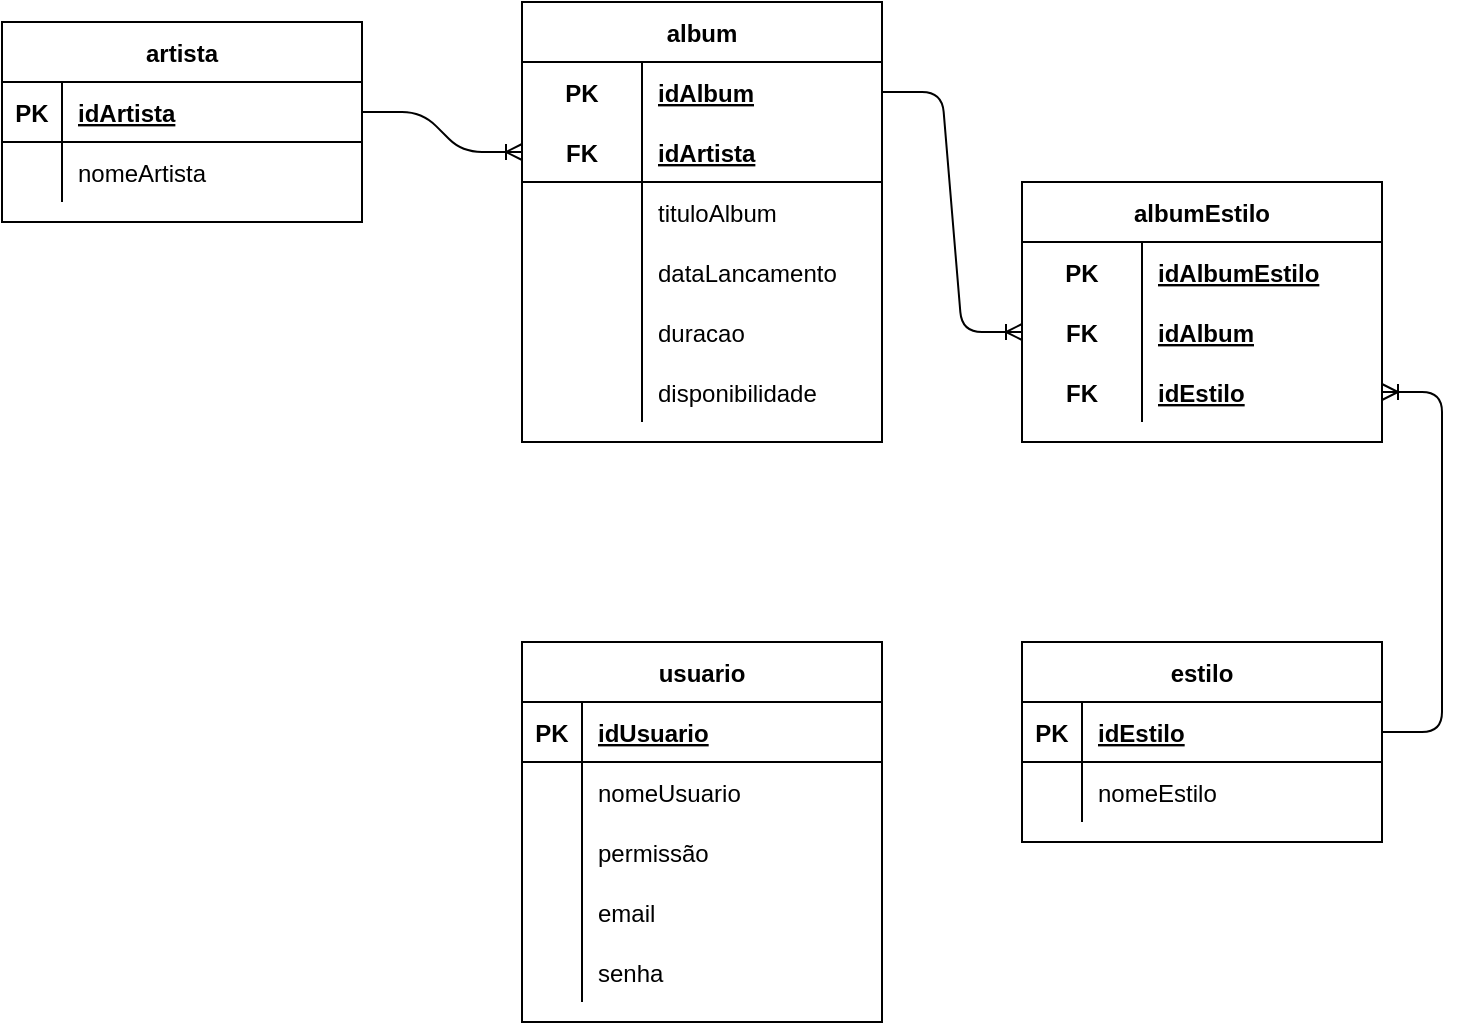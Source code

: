 <mxfile version="14.9.5" type="device" pages="2"><diagram id="NKzzaf7GVoTV95RR2EIk" name="1.4-exercicio-optus-logica"><mxGraphModel dx="1038" dy="579" grid="1" gridSize="10" guides="1" tooltips="1" connect="1" arrows="1" fold="1" page="1" pageScale="1" pageWidth="827" pageHeight="1169" math="0" shadow="0"><root><mxCell id="0"/><mxCell id="1" parent="0"/><mxCell id="d0J6KiZPRvYKjX7DFuV4-1" value="artista" style="shape=table;startSize=30;container=1;collapsible=1;childLayout=tableLayout;fixedRows=1;rowLines=0;fontStyle=1;align=center;resizeLast=1;" vertex="1" parent="1"><mxGeometry x="50" y="40" width="180" height="100" as="geometry"/></mxCell><mxCell id="d0J6KiZPRvYKjX7DFuV4-2" value="" style="shape=partialRectangle;collapsible=0;dropTarget=0;pointerEvents=0;fillColor=none;top=0;left=0;bottom=1;right=0;points=[[0,0.5],[1,0.5]];portConstraint=eastwest;" vertex="1" parent="d0J6KiZPRvYKjX7DFuV4-1"><mxGeometry y="30" width="180" height="30" as="geometry"/></mxCell><mxCell id="d0J6KiZPRvYKjX7DFuV4-3" value="PK" style="shape=partialRectangle;connectable=0;fillColor=none;top=0;left=0;bottom=0;right=0;fontStyle=1;overflow=hidden;" vertex="1" parent="d0J6KiZPRvYKjX7DFuV4-2"><mxGeometry width="30" height="30" as="geometry"/></mxCell><mxCell id="d0J6KiZPRvYKjX7DFuV4-4" value="idArtista" style="shape=partialRectangle;connectable=0;fillColor=none;top=0;left=0;bottom=0;right=0;align=left;spacingLeft=6;fontStyle=5;overflow=hidden;" vertex="1" parent="d0J6KiZPRvYKjX7DFuV4-2"><mxGeometry x="30" width="150" height="30" as="geometry"/></mxCell><mxCell id="d0J6KiZPRvYKjX7DFuV4-5" value="" style="shape=partialRectangle;collapsible=0;dropTarget=0;pointerEvents=0;fillColor=none;top=0;left=0;bottom=0;right=0;points=[[0,0.5],[1,0.5]];portConstraint=eastwest;" vertex="1" parent="d0J6KiZPRvYKjX7DFuV4-1"><mxGeometry y="60" width="180" height="30" as="geometry"/></mxCell><mxCell id="d0J6KiZPRvYKjX7DFuV4-6" value="" style="shape=partialRectangle;connectable=0;fillColor=none;top=0;left=0;bottom=0;right=0;editable=1;overflow=hidden;" vertex="1" parent="d0J6KiZPRvYKjX7DFuV4-5"><mxGeometry width="30" height="30" as="geometry"/></mxCell><mxCell id="d0J6KiZPRvYKjX7DFuV4-7" value="nomeArtista" style="shape=partialRectangle;connectable=0;fillColor=none;top=0;left=0;bottom=0;right=0;align=left;spacingLeft=6;overflow=hidden;" vertex="1" parent="d0J6KiZPRvYKjX7DFuV4-5"><mxGeometry x="30" width="150" height="30" as="geometry"/></mxCell><mxCell id="d0J6KiZPRvYKjX7DFuV4-14" value="album" style="shape=table;startSize=30;container=1;collapsible=1;childLayout=tableLayout;fixedRows=1;rowLines=0;fontStyle=1;align=center;resizeLast=1;" vertex="1" parent="1"><mxGeometry x="310" y="30" width="180" height="220" as="geometry"/></mxCell><mxCell id="d0J6KiZPRvYKjX7DFuV4-15" value="" style="shape=partialRectangle;collapsible=0;dropTarget=0;pointerEvents=0;fillColor=none;top=0;left=0;bottom=0;right=0;points=[[0,0.5],[1,0.5]];portConstraint=eastwest;" vertex="1" parent="d0J6KiZPRvYKjX7DFuV4-14"><mxGeometry y="30" width="180" height="30" as="geometry"/></mxCell><mxCell id="d0J6KiZPRvYKjX7DFuV4-16" value="PK" style="shape=partialRectangle;connectable=0;fillColor=none;top=0;left=0;bottom=0;right=0;fontStyle=1;overflow=hidden;" vertex="1" parent="d0J6KiZPRvYKjX7DFuV4-15"><mxGeometry width="60" height="30" as="geometry"/></mxCell><mxCell id="d0J6KiZPRvYKjX7DFuV4-17" value="idAlbum" style="shape=partialRectangle;connectable=0;fillColor=none;top=0;left=0;bottom=0;right=0;align=left;spacingLeft=6;fontStyle=5;overflow=hidden;" vertex="1" parent="d0J6KiZPRvYKjX7DFuV4-15"><mxGeometry x="60" width="120" height="30" as="geometry"/></mxCell><mxCell id="d0J6KiZPRvYKjX7DFuV4-18" value="" style="shape=partialRectangle;collapsible=0;dropTarget=0;pointerEvents=0;fillColor=none;top=0;left=0;bottom=1;right=0;points=[[0,0.5],[1,0.5]];portConstraint=eastwest;" vertex="1" parent="d0J6KiZPRvYKjX7DFuV4-14"><mxGeometry y="60" width="180" height="30" as="geometry"/></mxCell><mxCell id="d0J6KiZPRvYKjX7DFuV4-19" value="FK" style="shape=partialRectangle;connectable=0;fillColor=none;top=0;left=0;bottom=0;right=0;fontStyle=1;overflow=hidden;" vertex="1" parent="d0J6KiZPRvYKjX7DFuV4-18"><mxGeometry width="60" height="30" as="geometry"/></mxCell><mxCell id="d0J6KiZPRvYKjX7DFuV4-20" value="idArtista" style="shape=partialRectangle;connectable=0;fillColor=none;top=0;left=0;bottom=0;right=0;align=left;spacingLeft=6;fontStyle=5;overflow=hidden;" vertex="1" parent="d0J6KiZPRvYKjX7DFuV4-18"><mxGeometry x="60" width="120" height="30" as="geometry"/></mxCell><mxCell id="d0J6KiZPRvYKjX7DFuV4-21" value="" style="shape=partialRectangle;collapsible=0;dropTarget=0;pointerEvents=0;fillColor=none;top=0;left=0;bottom=0;right=0;points=[[0,0.5],[1,0.5]];portConstraint=eastwest;" vertex="1" parent="d0J6KiZPRvYKjX7DFuV4-14"><mxGeometry y="90" width="180" height="30" as="geometry"/></mxCell><mxCell id="d0J6KiZPRvYKjX7DFuV4-22" value="" style="shape=partialRectangle;connectable=0;fillColor=none;top=0;left=0;bottom=0;right=0;editable=1;overflow=hidden;" vertex="1" parent="d0J6KiZPRvYKjX7DFuV4-21"><mxGeometry width="60" height="30" as="geometry"/></mxCell><mxCell id="d0J6KiZPRvYKjX7DFuV4-23" value="tituloAlbum" style="shape=partialRectangle;connectable=0;fillColor=none;top=0;left=0;bottom=0;right=0;align=left;spacingLeft=6;overflow=hidden;" vertex="1" parent="d0J6KiZPRvYKjX7DFuV4-21"><mxGeometry x="60" width="120" height="30" as="geometry"/></mxCell><mxCell id="d0J6KiZPRvYKjX7DFuV4-24" value="" style="shape=partialRectangle;collapsible=0;dropTarget=0;pointerEvents=0;fillColor=none;top=0;left=0;bottom=0;right=0;points=[[0,0.5],[1,0.5]];portConstraint=eastwest;" vertex="1" parent="d0J6KiZPRvYKjX7DFuV4-14"><mxGeometry y="120" width="180" height="30" as="geometry"/></mxCell><mxCell id="d0J6KiZPRvYKjX7DFuV4-25" value="" style="shape=partialRectangle;connectable=0;fillColor=none;top=0;left=0;bottom=0;right=0;editable=1;overflow=hidden;" vertex="1" parent="d0J6KiZPRvYKjX7DFuV4-24"><mxGeometry width="60" height="30" as="geometry"/></mxCell><mxCell id="d0J6KiZPRvYKjX7DFuV4-26" value="dataLancamento" style="shape=partialRectangle;connectable=0;fillColor=none;top=0;left=0;bottom=0;right=0;align=left;spacingLeft=6;overflow=hidden;" vertex="1" parent="d0J6KiZPRvYKjX7DFuV4-24"><mxGeometry x="60" width="120" height="30" as="geometry"/></mxCell><mxCell id="d0J6KiZPRvYKjX7DFuV4-36" value="" style="shape=partialRectangle;collapsible=0;dropTarget=0;pointerEvents=0;fillColor=none;top=0;left=0;bottom=0;right=0;points=[[0,0.5],[1,0.5]];portConstraint=eastwest;" vertex="1" parent="d0J6KiZPRvYKjX7DFuV4-14"><mxGeometry y="150" width="180" height="30" as="geometry"/></mxCell><mxCell id="d0J6KiZPRvYKjX7DFuV4-37" value="" style="shape=partialRectangle;connectable=0;fillColor=none;top=0;left=0;bottom=0;right=0;editable=1;overflow=hidden;" vertex="1" parent="d0J6KiZPRvYKjX7DFuV4-36"><mxGeometry width="60" height="30" as="geometry"/></mxCell><mxCell id="d0J6KiZPRvYKjX7DFuV4-38" value="duracao" style="shape=partialRectangle;connectable=0;fillColor=none;top=0;left=0;bottom=0;right=0;align=left;spacingLeft=6;overflow=hidden;" vertex="1" parent="d0J6KiZPRvYKjX7DFuV4-36"><mxGeometry x="60" width="120" height="30" as="geometry"/></mxCell><mxCell id="d0J6KiZPRvYKjX7DFuV4-44" value="" style="shape=partialRectangle;collapsible=0;dropTarget=0;pointerEvents=0;fillColor=none;top=0;left=0;bottom=0;right=0;points=[[0,0.5],[1,0.5]];portConstraint=eastwest;" vertex="1" parent="d0J6KiZPRvYKjX7DFuV4-14"><mxGeometry y="180" width="180" height="30" as="geometry"/></mxCell><mxCell id="d0J6KiZPRvYKjX7DFuV4-45" value="" style="shape=partialRectangle;connectable=0;fillColor=none;top=0;left=0;bottom=0;right=0;editable=1;overflow=hidden;" vertex="1" parent="d0J6KiZPRvYKjX7DFuV4-44"><mxGeometry width="60" height="30" as="geometry"/></mxCell><mxCell id="d0J6KiZPRvYKjX7DFuV4-46" value="disponibilidade" style="shape=partialRectangle;connectable=0;fillColor=none;top=0;left=0;bottom=0;right=0;align=left;spacingLeft=6;overflow=hidden;" vertex="1" parent="d0J6KiZPRvYKjX7DFuV4-44"><mxGeometry x="60" width="120" height="30" as="geometry"/></mxCell><mxCell id="d0J6KiZPRvYKjX7DFuV4-47" value="albumEstilo" style="shape=table;startSize=30;container=1;collapsible=1;childLayout=tableLayout;fixedRows=1;rowLines=0;fontStyle=1;align=center;resizeLast=1;" vertex="1" parent="1"><mxGeometry x="560" y="120" width="180" height="130" as="geometry"/></mxCell><mxCell id="d0J6KiZPRvYKjX7DFuV4-48" value="" style="shape=partialRectangle;collapsible=0;dropTarget=0;pointerEvents=0;fillColor=none;top=0;left=0;bottom=0;right=0;points=[[0,0.5],[1,0.5]];portConstraint=eastwest;" vertex="1" parent="d0J6KiZPRvYKjX7DFuV4-47"><mxGeometry y="30" width="180" height="30" as="geometry"/></mxCell><mxCell id="d0J6KiZPRvYKjX7DFuV4-49" value="PK" style="shape=partialRectangle;connectable=0;fillColor=none;top=0;left=0;bottom=0;right=0;fontStyle=1;overflow=hidden;" vertex="1" parent="d0J6KiZPRvYKjX7DFuV4-48"><mxGeometry width="60" height="30" as="geometry"/></mxCell><mxCell id="d0J6KiZPRvYKjX7DFuV4-50" value="idAlbumEstilo" style="shape=partialRectangle;connectable=0;fillColor=none;top=0;left=0;bottom=0;right=0;align=left;spacingLeft=6;fontStyle=5;overflow=hidden;" vertex="1" parent="d0J6KiZPRvYKjX7DFuV4-48"><mxGeometry x="60" width="120" height="30" as="geometry"/></mxCell><mxCell id="d0J6KiZPRvYKjX7DFuV4-65" value="" style="shape=partialRectangle;collapsible=0;dropTarget=0;pointerEvents=0;fillColor=none;top=0;left=0;bottom=0;right=0;points=[[0,0.5],[1,0.5]];portConstraint=eastwest;" vertex="1" parent="d0J6KiZPRvYKjX7DFuV4-47"><mxGeometry y="60" width="180" height="30" as="geometry"/></mxCell><mxCell id="d0J6KiZPRvYKjX7DFuV4-66" value="FK" style="shape=partialRectangle;connectable=0;fillColor=none;top=0;left=0;bottom=0;right=0;fontStyle=1;overflow=hidden;" vertex="1" parent="d0J6KiZPRvYKjX7DFuV4-65"><mxGeometry width="60" height="30" as="geometry"/></mxCell><mxCell id="d0J6KiZPRvYKjX7DFuV4-67" value="idAlbum" style="shape=partialRectangle;connectable=0;fillColor=none;top=0;left=0;bottom=0;right=0;align=left;spacingLeft=6;fontStyle=5;overflow=hidden;" vertex="1" parent="d0J6KiZPRvYKjX7DFuV4-65"><mxGeometry x="60" width="120" height="30" as="geometry"/></mxCell><mxCell id="d0J6KiZPRvYKjX7DFuV4-69" value="" style="shape=partialRectangle;collapsible=0;dropTarget=0;pointerEvents=0;fillColor=none;top=0;left=0;bottom=0;right=0;points=[[0,0.5],[1,0.5]];portConstraint=eastwest;" vertex="1" parent="d0J6KiZPRvYKjX7DFuV4-47"><mxGeometry y="90" width="180" height="30" as="geometry"/></mxCell><mxCell id="d0J6KiZPRvYKjX7DFuV4-70" value="FK" style="shape=partialRectangle;connectable=0;fillColor=none;top=0;left=0;bottom=0;right=0;fontStyle=1;overflow=hidden;" vertex="1" parent="d0J6KiZPRvYKjX7DFuV4-69"><mxGeometry width="60" height="30" as="geometry"/></mxCell><mxCell id="d0J6KiZPRvYKjX7DFuV4-71" value="idEstilo" style="shape=partialRectangle;connectable=0;fillColor=none;top=0;left=0;bottom=0;right=0;align=left;spacingLeft=6;fontStyle=5;overflow=hidden;" vertex="1" parent="d0J6KiZPRvYKjX7DFuV4-69"><mxGeometry x="60" width="120" height="30" as="geometry"/></mxCell><mxCell id="d0J6KiZPRvYKjX7DFuV4-72" value="estilo" style="shape=table;startSize=30;container=1;collapsible=1;childLayout=tableLayout;fixedRows=1;rowLines=0;fontStyle=1;align=center;resizeLast=1;" vertex="1" parent="1"><mxGeometry x="560" y="350" width="180" height="100" as="geometry"/></mxCell><mxCell id="d0J6KiZPRvYKjX7DFuV4-73" value="" style="shape=partialRectangle;collapsible=0;dropTarget=0;pointerEvents=0;fillColor=none;top=0;left=0;bottom=1;right=0;points=[[0,0.5],[1,0.5]];portConstraint=eastwest;" vertex="1" parent="d0J6KiZPRvYKjX7DFuV4-72"><mxGeometry y="30" width="180" height="30" as="geometry"/></mxCell><mxCell id="d0J6KiZPRvYKjX7DFuV4-74" value="PK" style="shape=partialRectangle;connectable=0;fillColor=none;top=0;left=0;bottom=0;right=0;fontStyle=1;overflow=hidden;" vertex="1" parent="d0J6KiZPRvYKjX7DFuV4-73"><mxGeometry width="30" height="30" as="geometry"/></mxCell><mxCell id="d0J6KiZPRvYKjX7DFuV4-75" value="idEstilo" style="shape=partialRectangle;connectable=0;fillColor=none;top=0;left=0;bottom=0;right=0;align=left;spacingLeft=6;fontStyle=5;overflow=hidden;" vertex="1" parent="d0J6KiZPRvYKjX7DFuV4-73"><mxGeometry x="30" width="150" height="30" as="geometry"/></mxCell><mxCell id="d0J6KiZPRvYKjX7DFuV4-76" value="" style="shape=partialRectangle;collapsible=0;dropTarget=0;pointerEvents=0;fillColor=none;top=0;left=0;bottom=0;right=0;points=[[0,0.5],[1,0.5]];portConstraint=eastwest;" vertex="1" parent="d0J6KiZPRvYKjX7DFuV4-72"><mxGeometry y="60" width="180" height="30" as="geometry"/></mxCell><mxCell id="d0J6KiZPRvYKjX7DFuV4-77" value="" style="shape=partialRectangle;connectable=0;fillColor=none;top=0;left=0;bottom=0;right=0;editable=1;overflow=hidden;" vertex="1" parent="d0J6KiZPRvYKjX7DFuV4-76"><mxGeometry width="30" height="30" as="geometry"/></mxCell><mxCell id="d0J6KiZPRvYKjX7DFuV4-78" value="nomeEstilo" style="shape=partialRectangle;connectable=0;fillColor=none;top=0;left=0;bottom=0;right=0;align=left;spacingLeft=6;overflow=hidden;" vertex="1" parent="d0J6KiZPRvYKjX7DFuV4-76"><mxGeometry x="30" width="150" height="30" as="geometry"/></mxCell><mxCell id="d0J6KiZPRvYKjX7DFuV4-85" value="" style="edgeStyle=entityRelationEdgeStyle;fontSize=12;html=1;endArrow=ERoneToMany;entryX=1;entryY=0.5;entryDx=0;entryDy=0;exitX=1;exitY=0.5;exitDx=0;exitDy=0;" edge="1" parent="1" source="d0J6KiZPRvYKjX7DFuV4-73" target="d0J6KiZPRvYKjX7DFuV4-69"><mxGeometry width="100" height="100" relative="1" as="geometry"><mxPoint x="470" y="380" as="sourcePoint"/><mxPoint x="570" y="280" as="targetPoint"/></mxGeometry></mxCell><mxCell id="d0J6KiZPRvYKjX7DFuV4-86" value="" style="edgeStyle=entityRelationEdgeStyle;fontSize=12;html=1;endArrow=ERoneToMany;exitX=1;exitY=0.5;exitDx=0;exitDy=0;" edge="1" parent="1" source="d0J6KiZPRvYKjX7DFuV4-15" target="d0J6KiZPRvYKjX7DFuV4-65"><mxGeometry width="100" height="100" relative="1" as="geometry"><mxPoint x="400" y="370" as="sourcePoint"/><mxPoint x="500" y="270" as="targetPoint"/></mxGeometry></mxCell><mxCell id="d0J6KiZPRvYKjX7DFuV4-87" value="" style="edgeStyle=entityRelationEdgeStyle;fontSize=12;html=1;endArrow=ERoneToMany;exitX=1;exitY=0.5;exitDx=0;exitDy=0;" edge="1" parent="1" source="d0J6KiZPRvYKjX7DFuV4-2" target="d0J6KiZPRvYKjX7DFuV4-18"><mxGeometry width="100" height="100" relative="1" as="geometry"><mxPoint x="90" y="270" as="sourcePoint"/><mxPoint x="190" y="170" as="targetPoint"/></mxGeometry></mxCell><mxCell id="yRf2YqKKne3OHyPoJG8m-14" value="usuario" style="shape=table;startSize=30;container=1;collapsible=1;childLayout=tableLayout;fixedRows=1;rowLines=0;fontStyle=1;align=center;resizeLast=1;" vertex="1" parent="1"><mxGeometry x="310" y="350" width="180" height="190" as="geometry"/></mxCell><mxCell id="yRf2YqKKne3OHyPoJG8m-15" value="" style="shape=partialRectangle;collapsible=0;dropTarget=0;pointerEvents=0;fillColor=none;top=0;left=0;bottom=1;right=0;points=[[0,0.5],[1,0.5]];portConstraint=eastwest;" vertex="1" parent="yRf2YqKKne3OHyPoJG8m-14"><mxGeometry y="30" width="180" height="30" as="geometry"/></mxCell><mxCell id="yRf2YqKKne3OHyPoJG8m-16" value="PK" style="shape=partialRectangle;connectable=0;fillColor=none;top=0;left=0;bottom=0;right=0;fontStyle=1;overflow=hidden;" vertex="1" parent="yRf2YqKKne3OHyPoJG8m-15"><mxGeometry width="30" height="30" as="geometry"/></mxCell><mxCell id="yRf2YqKKne3OHyPoJG8m-17" value="idUsuario" style="shape=partialRectangle;connectable=0;fillColor=none;top=0;left=0;bottom=0;right=0;align=left;spacingLeft=6;fontStyle=5;overflow=hidden;" vertex="1" parent="yRf2YqKKne3OHyPoJG8m-15"><mxGeometry x="30" width="150" height="30" as="geometry"/></mxCell><mxCell id="yRf2YqKKne3OHyPoJG8m-18" value="" style="shape=partialRectangle;collapsible=0;dropTarget=0;pointerEvents=0;fillColor=none;top=0;left=0;bottom=0;right=0;points=[[0,0.5],[1,0.5]];portConstraint=eastwest;" vertex="1" parent="yRf2YqKKne3OHyPoJG8m-14"><mxGeometry y="60" width="180" height="30" as="geometry"/></mxCell><mxCell id="yRf2YqKKne3OHyPoJG8m-19" value="" style="shape=partialRectangle;connectable=0;fillColor=none;top=0;left=0;bottom=0;right=0;editable=1;overflow=hidden;" vertex="1" parent="yRf2YqKKne3OHyPoJG8m-18"><mxGeometry width="30" height="30" as="geometry"/></mxCell><mxCell id="yRf2YqKKne3OHyPoJG8m-20" value="nomeUsuario" style="shape=partialRectangle;connectable=0;fillColor=none;top=0;left=0;bottom=0;right=0;align=left;spacingLeft=6;overflow=hidden;" vertex="1" parent="yRf2YqKKne3OHyPoJG8m-18"><mxGeometry x="30" width="150" height="30" as="geometry"/></mxCell><mxCell id="yRf2YqKKne3OHyPoJG8m-21" value="" style="shape=partialRectangle;collapsible=0;dropTarget=0;pointerEvents=0;fillColor=none;top=0;left=0;bottom=0;right=0;points=[[0,0.5],[1,0.5]];portConstraint=eastwest;" vertex="1" parent="yRf2YqKKne3OHyPoJG8m-14"><mxGeometry y="90" width="180" height="30" as="geometry"/></mxCell><mxCell id="yRf2YqKKne3OHyPoJG8m-22" value="" style="shape=partialRectangle;connectable=0;fillColor=none;top=0;left=0;bottom=0;right=0;editable=1;overflow=hidden;" vertex="1" parent="yRf2YqKKne3OHyPoJG8m-21"><mxGeometry width="30" height="30" as="geometry"/></mxCell><mxCell id="yRf2YqKKne3OHyPoJG8m-23" value="permissão" style="shape=partialRectangle;connectable=0;fillColor=none;top=0;left=0;bottom=0;right=0;align=left;spacingLeft=6;overflow=hidden;" vertex="1" parent="yRf2YqKKne3OHyPoJG8m-21"><mxGeometry x="30" width="150" height="30" as="geometry"/></mxCell><mxCell id="yRf2YqKKne3OHyPoJG8m-24" value="" style="shape=partialRectangle;collapsible=0;dropTarget=0;pointerEvents=0;fillColor=none;top=0;left=0;bottom=0;right=0;points=[[0,0.5],[1,0.5]];portConstraint=eastwest;" vertex="1" parent="yRf2YqKKne3OHyPoJG8m-14"><mxGeometry y="120" width="180" height="30" as="geometry"/></mxCell><mxCell id="yRf2YqKKne3OHyPoJG8m-25" value="" style="shape=partialRectangle;connectable=0;fillColor=none;top=0;left=0;bottom=0;right=0;editable=1;overflow=hidden;" vertex="1" parent="yRf2YqKKne3OHyPoJG8m-24"><mxGeometry width="30" height="30" as="geometry"/></mxCell><mxCell id="yRf2YqKKne3OHyPoJG8m-26" value="email" style="shape=partialRectangle;connectable=0;fillColor=none;top=0;left=0;bottom=0;right=0;align=left;spacingLeft=6;overflow=hidden;" vertex="1" parent="yRf2YqKKne3OHyPoJG8m-24"><mxGeometry x="30" width="150" height="30" as="geometry"/></mxCell><mxCell id="yRf2YqKKne3OHyPoJG8m-28" value="" style="shape=partialRectangle;collapsible=0;dropTarget=0;pointerEvents=0;fillColor=none;top=0;left=0;bottom=0;right=0;points=[[0,0.5],[1,0.5]];portConstraint=eastwest;" vertex="1" parent="yRf2YqKKne3OHyPoJG8m-14"><mxGeometry y="150" width="180" height="30" as="geometry"/></mxCell><mxCell id="yRf2YqKKne3OHyPoJG8m-29" value="" style="shape=partialRectangle;connectable=0;fillColor=none;top=0;left=0;bottom=0;right=0;editable=1;overflow=hidden;" vertex="1" parent="yRf2YqKKne3OHyPoJG8m-28"><mxGeometry width="30" height="30" as="geometry"/></mxCell><mxCell id="yRf2YqKKne3OHyPoJG8m-30" value="senha" style="shape=partialRectangle;connectable=0;fillColor=none;top=0;left=0;bottom=0;right=0;align=left;spacingLeft=6;overflow=hidden;" vertex="1" parent="yRf2YqKKne3OHyPoJG8m-28"><mxGeometry x="30" width="150" height="30" as="geometry"/></mxCell></root></mxGraphModel></diagram><diagram id="J-tIeQNntygCqxN9gF57" name="1.4-exercicio-optus-conceitual"><mxGraphModel dx="1038" dy="579" grid="1" gridSize="10" guides="1" tooltips="1" connect="1" arrows="1" fold="1" page="1" pageScale="1" pageWidth="827" pageHeight="1169" math="0" shadow="0"><root><mxCell id="tQu9QG3dzEvBTg7mpSeX-0"/><mxCell id="tQu9QG3dzEvBTg7mpSeX-1" parent="tQu9QG3dzEvBTg7mpSeX-0"/></root></mxGraphModel></diagram></mxfile>
